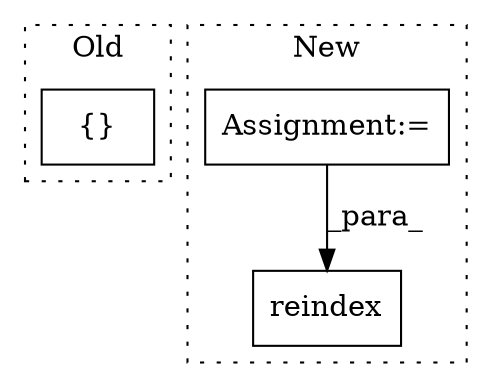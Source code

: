 digraph G {
subgraph cluster0 {
1 [label="{}" a="4" s="6623" l="2" shape="box"];
label = "Old";
style="dotted";
}
subgraph cluster1 {
2 [label="reindex" a="32" s="7453,7466" l="8,1" shape="box"];
3 [label="Assignment:=" a="7" s="7375" l="1" shape="box"];
label = "New";
style="dotted";
}
3 -> 2 [label="_para_"];
}